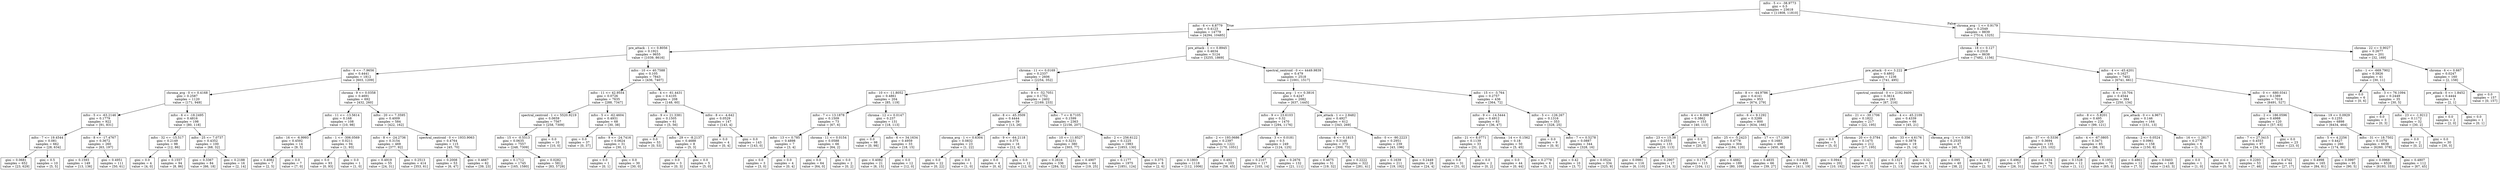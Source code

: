 digraph Tree {
node [shape=box] ;
0 [label="mfcc - 5 <= -38.9773\ngini = 0.5\nsamples = 23618\nvalue = [11808, 11810]"] ;
1 [label="mfcc - 6 <= 6.8779\ngini = 0.4123\nsamples = 14779\nvalue = [4294, 10485]"] ;
0 -> 1 [labeldistance=2.5, labelangle=45, headlabel="True"] ;
2 [label="pre_attack - 1 <= 0.8056\ngini = 0.1921\nsamples = 9655\nvalue = [1039, 8616]"] ;
1 -> 2 ;
3 [label="mfcc - 6 <= -7.9656\ngini = 0.4441\nsamples = 1812\nvalue = [603, 1209]"] ;
2 -> 3 ;
4 [label="chroma_avg - 0 <= 0.4168\ngini = 0.2587\nsamples = 1120\nvalue = [171, 949]"] ;
3 -> 4 ;
5 [label="mfcc - 5 <= -63.2146\ngini = 0.1779\nsamples = 922\nvalue = [91, 831]"] ;
4 -> 5 ;
6 [label="mfcc - 7 <= 19.4544\ngini = 0.081\nsamples = 662\nvalue = [28, 634]"] ;
5 -> 6 ;
7 [label="gini = 0.0681\nsamples = 652\nvalue = [23, 629]"] ;
6 -> 7 ;
8 [label="gini = 0.5\nsamples = 10\nvalue = [5, 5]"] ;
6 -> 8 ;
9 [label="mfcc - 8 <= -17.4767\ngini = 0.3672\nsamples = 260\nvalue = [63, 197]"] ;
5 -> 9 ;
10 [label="gini = 0.1593\nsamples = 149\nvalue = [13, 136]"] ;
9 -> 10 ;
11 [label="gini = 0.4951\nsamples = 111\nvalue = [50, 61]"] ;
9 -> 11 ;
12 [label="mfcc - 6 <= -18.2495\ngini = 0.4816\nsamples = 198\nvalue = [80, 118]"] ;
4 -> 12 ;
13 [label="mfcc - 32 <= -15.517\ngini = 0.2149\nsamples = 98\nvalue = [12, 86]"] ;
12 -> 13 ;
14 [label="gini = 0.0\nsamples = 4\nvalue = [4, 0]"] ;
13 -> 14 ;
15 [label="gini = 0.1557\nsamples = 94\nvalue = [8, 86]"] ;
13 -> 15 ;
16 [label="mfcc - 25 <= 7.0737\ngini = 0.4352\nsamples = 100\nvalue = [68, 32]"] ;
12 -> 16 ;
17 [label="gini = 0.3367\nsamples = 84\nvalue = [66, 18]"] ;
16 -> 17 ;
18 [label="gini = 0.2188\nsamples = 16\nvalue = [2, 14]"] ;
16 -> 18 ;
19 [label="chroma - 9 <= 0.0358\ngini = 0.4691\nsamples = 692\nvalue = [432, 260]"] ;
3 -> 19 ;
20 [label="mfcc - 11 <= -13.5614\ngini = 0.168\nsamples = 108\nvalue = [10, 98]"] ;
19 -> 20 ;
21 [label="mfcc - 16 <= -6.9993\ngini = 0.4592\nsamples = 14\nvalue = [9, 5]"] ;
20 -> 21 ;
22 [label="gini = 0.4082\nsamples = 7\nvalue = [2, 5]"] ;
21 -> 22 ;
23 [label="gini = 0.0\nsamples = 7\nvalue = [7, 0]"] ;
21 -> 23 ;
24 [label="mfcc - 1 <= -306.0569\ngini = 0.0211\nsamples = 94\nvalue = [1, 93]"] ;
20 -> 24 ;
25 [label="gini = 0.0\nsamples = 93\nvalue = [0, 93]"] ;
24 -> 25 ;
26 [label="gini = 0.0\nsamples = 1\nvalue = [1, 0]"] ;
24 -> 26 ;
27 [label="mfcc - 20 <= 7.3595\ngini = 0.4009\nsamples = 584\nvalue = [422, 162]"] ;
19 -> 27 ;
28 [label="mfcc - 8 <= -24.2736\ngini = 0.3154\nsamples = 469\nvalue = [377, 92]"] ;
27 -> 28 ;
29 [label="gini = 0.4919\nsamples = 55\nvalue = [24, 31]"] ;
28 -> 29 ;
30 [label="gini = 0.2513\nsamples = 414\nvalue = [353, 61]"] ;
28 -> 30 ;
31 [label="spectral_centroid - 0 <= 1933.9063\ngini = 0.4764\nsamples = 115\nvalue = [45, 70]"] ;
27 -> 31 ;
32 [label="gini = 0.2008\nsamples = 53\nvalue = [6, 47]"] ;
31 -> 32 ;
33 [label="gini = 0.4667\nsamples = 62\nvalue = [39, 23]"] ;
31 -> 33 ;
34 [label="mfcc - 10 <= 40.7588\ngini = 0.105\nsamples = 7843\nvalue = [436, 7407]"] ;
2 -> 34 ;
35 [label="mfcc - 11 <= 42.9554\ngini = 0.0726\nsamples = 7635\nvalue = [288, 7347]"] ;
34 -> 35 ;
36 [label="spectral_centroid - 1 <= 5520.9219\ngini = 0.0659\nsamples = 7567\nvalue = [258, 7309]"] ;
35 -> 36 ;
37 [label="mfcc - 15 <= -0.5513\ngini = 0.0635\nsamples = 7557\nvalue = [248, 7309]"] ;
36 -> 37 ;
38 [label="gini = 0.1712\nsamples = 1745\nvalue = [165, 1580]"] ;
37 -> 38 ;
39 [label="gini = 0.0282\nsamples = 5812\nvalue = [83, 5729]"] ;
37 -> 39 ;
40 [label="gini = 0.0\nsamples = 10\nvalue = [10, 0]"] ;
36 -> 40 ;
41 [label="mfcc - 5 <= -62.4604\ngini = 0.4931\nsamples = 68\nvalue = [30, 38]"] ;
35 -> 41 ;
42 [label="gini = 0.0\nsamples = 37\nvalue = [0, 37]"] ;
41 -> 42 ;
43 [label="mfcc - 9 <= -24.7416\ngini = 0.0624\nsamples = 31\nvalue = [30, 1]"] ;
41 -> 43 ;
44 [label="gini = 0.0\nsamples = 1\nvalue = [0, 1]"] ;
43 -> 44 ;
45 [label="gini = 0.0\nsamples = 30\nvalue = [30, 0]"] ;
43 -> 45 ;
46 [label="mfcc - 4 <= -61.4431\ngini = 0.4105\nsamples = 208\nvalue = [148, 60]"] ;
34 -> 46 ;
47 [label="mfcc - 9 <= 21.3381\ngini = 0.1505\nsamples = 61\nvalue = [5, 56]"] ;
46 -> 47 ;
48 [label="gini = 0.0\nsamples = 53\nvalue = [0, 53]"] ;
47 -> 48 ;
49 [label="mfcc - 29 <= -8.2137\ngini = 0.4688\nsamples = 8\nvalue = [5, 3]"] ;
47 -> 49 ;
50 [label="gini = 0.0\nsamples = 3\nvalue = [0, 3]"] ;
49 -> 50 ;
51 [label="gini = 0.0\nsamples = 5\nvalue = [5, 0]"] ;
49 -> 51 ;
52 [label="mfcc - 8 <= -4.642\ngini = 0.0529\nsamples = 147\nvalue = [143, 4]"] ;
46 -> 52 ;
53 [label="gini = 0.0\nsamples = 4\nvalue = [0, 4]"] ;
52 -> 53 ;
54 [label="gini = 0.0\nsamples = 143\nvalue = [143, 0]"] ;
52 -> 54 ;
55 [label="pre_attack - 1 <= 0.8945\ngini = 0.4634\nsamples = 5124\nvalue = [3255, 1869]"] ;
1 -> 55 ;
56 [label="chroma - 11 <= 0.0169\ngini = 0.2337\nsamples = 2606\nvalue = [2254, 352]"] ;
55 -> 56 ;
57 [label="mfcc - 10 <= -11.8052\ngini = 0.4861\nsamples = 204\nvalue = [85, 119]"] ;
56 -> 57 ;
58 [label="mfcc - 7 <= 13.1878\ngini = 0.1509\nsamples = 73\nvalue = [67, 6]"] ;
57 -> 58 ;
59 [label="mfcc - 13 <= 0.785\ngini = 0.4898\nsamples = 7\nvalue = [3, 4]"] ;
58 -> 59 ;
60 [label="gini = 0.0\nsamples = 3\nvalue = [3, 0]"] ;
59 -> 60 ;
61 [label="gini = 0.0\nsamples = 4\nvalue = [0, 4]"] ;
59 -> 61 ;
62 [label="chroma - 11 <= 0.0154\ngini = 0.0588\nsamples = 66\nvalue = [64, 2]"] ;
58 -> 62 ;
63 [label="gini = 0.0\nsamples = 64\nvalue = [64, 0]"] ;
62 -> 63 ;
64 [label="gini = 0.0\nsamples = 2\nvalue = [0, 2]"] ;
62 -> 64 ;
65 [label="chroma - 12 <= 0.0147\ngini = 0.237\nsamples = 131\nvalue = [18, 113]"] ;
57 -> 65 ;
66 [label="gini = 0.0\nsamples = 98\nvalue = [0, 98]"] ;
65 -> 66 ;
67 [label="mfcc - 6 <= 34.1634\ngini = 0.4959\nsamples = 33\nvalue = [18, 15]"] ;
65 -> 67 ;
68 [label="gini = 0.4082\nsamples = 21\nvalue = [6, 15]"] ;
67 -> 68 ;
69 [label="gini = 0.0\nsamples = 12\nvalue = [12, 0]"] ;
67 -> 69 ;
70 [label="mfcc - 9 <= -52.7051\ngini = 0.1752\nsamples = 2402\nvalue = [2169, 233]"] ;
56 -> 70 ;
71 [label="mfcc - 8 <= -45.3509\ngini = 0.4444\nsamples = 39\nvalue = [13, 26]"] ;
70 -> 71 ;
72 [label="chroma_avg - 1 <= 0.6304\ngini = 0.0832\nsamples = 23\nvalue = [1, 22]"] ;
71 -> 72 ;
73 [label="gini = 0.0\nsamples = 22\nvalue = [0, 22]"] ;
72 -> 73 ;
74 [label="gini = 0.0\nsamples = 1\nvalue = [1, 0]"] ;
72 -> 74 ;
75 [label="mfcc - 9 <= -64.2118\ngini = 0.375\nsamples = 16\nvalue = [12, 4]"] ;
71 -> 75 ;
76 [label="gini = 0.0\nsamples = 4\nvalue = [0, 4]"] ;
75 -> 76 ;
77 [label="gini = 0.0\nsamples = 12\nvalue = [12, 0]"] ;
75 -> 77 ;
78 [label="mfcc - 7 <= 8.7105\ngini = 0.1599\nsamples = 2363\nvalue = [2156, 207]"] ;
70 -> 78 ;
79 [label="mfcc - 10 <= 11.8527\ngini = 0.3231\nsamples = 380\nvalue = [303, 77]"] ;
78 -> 79 ;
80 [label="gini = 0.2616\nsamples = 336\nvalue = [284, 52]"] ;
79 -> 80 ;
81 [label="gini = 0.4907\nsamples = 44\nvalue = [19, 25]"] ;
79 -> 81 ;
82 [label="mfcc - 2 <= 256.6122\ngini = 0.1225\nsamples = 1983\nvalue = [1853, 130]"] ;
78 -> 82 ;
83 [label="gini = 0.1177\nsamples = 1975\nvalue = [1851, 124]"] ;
82 -> 83 ;
84 [label="gini = 0.375\nsamples = 8\nvalue = [2, 6]"] ;
82 -> 84 ;
85 [label="spectral_centroid - 0 <= 4449.9839\ngini = 0.479\nsamples = 2518\nvalue = [1001, 1517]"] ;
55 -> 85 ;
86 [label="chroma_avg - 1 <= 0.3816\ngini = 0.4247\nsamples = 2082\nvalue = [637, 1445]"] ;
85 -> 86 ;
87 [label="mfcc - 9 <= 23.6103\ngini = 0.32\nsamples = 1470\nvalue = [294, 1176]"] ;
86 -> 87 ;
88 [label="mfcc - 2 <= 193.0686\ngini = 0.2397\nsamples = 1221\nvalue = [170, 1051]"] ;
87 -> 88 ;
89 [label="gini = 0.1803\nsamples = 1118\nvalue = [112, 1006]"] ;
88 -> 89 ;
90 [label="gini = 0.492\nsamples = 103\nvalue = [58, 45]"] ;
88 -> 90 ;
91 [label="chroma - 3 <= 0.0181\ngini = 0.5\nsamples = 249\nvalue = [124, 125]"] ;
87 -> 91 ;
92 [label="gini = 0.2107\nsamples = 117\nvalue = [103, 14]"] ;
91 -> 92 ;
93 [label="gini = 0.2676\nsamples = 132\nvalue = [21, 111]"] ;
91 -> 93 ;
94 [label="pre_attack - 1 <= 2.8482\ngini = 0.4927\nsamples = 612\nvalue = [343, 269]"] ;
86 -> 94 ;
95 [label="chroma - 6 <= 0.1815\ngini = 0.3148\nsamples = 373\nvalue = [300, 73]"] ;
94 -> 95 ;
96 [label="gini = 0.4675\nsamples = 51\nvalue = [19, 32]"] ;
95 -> 96 ;
97 [label="gini = 0.2222\nsamples = 322\nvalue = [281, 41]"] ;
95 -> 97 ;
98 [label="mfcc - 0 <= -90.2223\ngini = 0.2951\nsamples = 239\nvalue = [43, 196]"] ;
94 -> 98 ;
99 [label="gini = 0.1639\nsamples = 211\nvalue = [19, 192]"] ;
98 -> 99 ;
100 [label="gini = 0.2449\nsamples = 28\nvalue = [24, 4]"] ;
98 -> 100 ;
101 [label="mfcc - 15 <= -3.764\ngini = 0.2757\nsamples = 436\nvalue = [364, 72]"] ;
85 -> 101 ;
102 [label="mfcc - 9 <= -14.5444\ngini = 0.4912\nsamples = 83\nvalue = [36, 47]"] ;
101 -> 102 ;
103 [label="mfcc - 21 <= 8.0771\ngini = 0.1139\nsamples = 33\nvalue = [31, 2]"] ;
102 -> 103 ;
104 [label="gini = 0.0\nsamples = 31\nvalue = [31, 0]"] ;
103 -> 104 ;
105 [label="gini = 0.0\nsamples = 2\nvalue = [0, 2]"] ;
103 -> 105 ;
106 [label="chroma - 14 <= 0.1562\ngini = 0.18\nsamples = 50\nvalue = [5, 45]"] ;
102 -> 106 ;
107 [label="gini = 0.0\nsamples = 44\nvalue = [0, 44]"] ;
106 -> 107 ;
108 [label="gini = 0.2778\nsamples = 6\nvalue = [5, 1]"] ;
106 -> 108 ;
109 [label="mfcc - 5 <= -126.267\ngini = 0.1316\nsamples = 353\nvalue = [328, 25]"] ;
101 -> 109 ;
110 [label="gini = 0.0\nsamples = 9\nvalue = [0, 9]"] ;
109 -> 110 ;
111 [label="mfcc - 7 <= 0.5278\ngini = 0.0887\nsamples = 344\nvalue = [328, 16]"] ;
109 -> 111 ;
112 [label="gini = 0.42\nsamples = 10\nvalue = [3, 7]"] ;
111 -> 112 ;
113 [label="gini = 0.0524\nsamples = 334\nvalue = [325, 9]"] ;
111 -> 113 ;
114 [label="chroma_avg - 1 <= 0.9179\ngini = 0.2549\nsamples = 8839\nvalue = [7514, 1325]"] ;
0 -> 114 [labeldistance=2.5, labelangle=-45, headlabel="False"] ;
115 [label="chroma - 18 <= 0.127\ngini = 0.2318\nsamples = 8638\nvalue = [7482, 1156]"] ;
114 -> 115 ;
116 [label="pre_attack - 0 <= 3.222\ngini = 0.4802\nsamples = 1236\nvalue = [741, 495]"] ;
115 -> 116 ;
117 [label="mfcc - 8 <= -44.9786\ngini = 0.4141\nsamples = 953\nvalue = [674, 279]"] ;
116 -> 117 ;
118 [label="mfcc - 4 <= 6.099\ngini = 0.3862\nsamples = 153\nvalue = [40, 113]"] ;
117 -> 118 ;
119 [label="mfcc - 23 <= 15.38\ngini = 0.2555\nsamples = 133\nvalue = [20, 113]"] ;
118 -> 119 ;
120 [label="gini = 0.0981\nsamples = 116\nvalue = [6, 110]"] ;
119 -> 120 ;
121 [label="gini = 0.2907\nsamples = 17\nvalue = [14, 3]"] ;
119 -> 121 ;
122 [label="gini = 0.0\nsamples = 20\nvalue = [20, 0]"] ;
118 -> 122 ;
123 [label="mfcc - 6 <= 9.1292\ngini = 0.3289\nsamples = 800\nvalue = [634, 166]"] ;
117 -> 123 ;
124 [label="mfcc - 25 <= -5.2423\ngini = 0.4778\nsamples = 304\nvalue = [184, 120]"] ;
123 -> 124 ;
125 [label="gini = 0.173\nsamples = 115\nvalue = [104, 11]"] ;
124 -> 125 ;
126 [label="gini = 0.4882\nsamples = 189\nvalue = [80, 109]"] ;
124 -> 126 ;
127 [label="mfcc - 17 <= -17.1269\ngini = 0.1683\nsamples = 496\nvalue = [450, 46]"] ;
123 -> 127 ;
128 [label="gini = 0.4835\nsamples = 66\nvalue = [39, 27]"] ;
127 -> 128 ;
129 [label="gini = 0.0845\nsamples = 430\nvalue = [411, 19]"] ;
127 -> 129 ;
130 [label="spectral_centroid - 0 <= 2192.9409\ngini = 0.3614\nsamples = 283\nvalue = [67, 216]"] ;
116 -> 130 ;
131 [label="mfcc - 21 <= -30.1706\ngini = 0.1822\nsamples = 217\nvalue = [22, 195]"] ;
130 -> 131 ;
132 [label="gini = 0.0\nsamples = 5\nvalue = [5, 0]"] ;
131 -> 132 ;
133 [label="chroma - 20 <= 0.3784\ngini = 0.1475\nsamples = 212\nvalue = [17, 195]"] ;
131 -> 133 ;
134 [label="gini = 0.0941\nsamples = 202\nvalue = [10, 192]"] ;
133 -> 134 ;
135 [label="gini = 0.42\nsamples = 10\nvalue = [7, 3]"] ;
133 -> 135 ;
136 [label="mfcc - 4 <= -45.2109\ngini = 0.4339\nsamples = 66\nvalue = [45, 21]"] ;
130 -> 136 ;
137 [label="mfcc - 33 <= 4.6176\ngini = 0.3878\nsamples = 19\nvalue = [5, 14]"] ;
136 -> 137 ;
138 [label="gini = 0.1327\nsamples = 14\nvalue = [1, 13]"] ;
137 -> 138 ;
139 [label="gini = 0.32\nsamples = 5\nvalue = [4, 1]"] ;
137 -> 139 ;
140 [label="chroma_avg - 1 <= 0.356\ngini = 0.2535\nsamples = 47\nvalue = [40, 7]"] ;
136 -> 140 ;
141 [label="gini = 0.095\nsamples = 40\nvalue = [38, 2]"] ;
140 -> 141 ;
142 [label="gini = 0.4082\nsamples = 7\nvalue = [2, 5]"] ;
140 -> 142 ;
143 [label="mfcc - 4 <= -45.4201\ngini = 0.1627\nsamples = 7402\nvalue = [6741, 661]"] ;
115 -> 143 ;
144 [label="mfcc - 6 <= 10.704\ngini = 0.4544\nsamples = 384\nvalue = [250, 134]"] ;
143 -> 144 ;
145 [label="mfcc - 8 <= -5.8201\ngini = 0.495\nsamples = 220\nvalue = [99, 121]"] ;
144 -> 145 ;
146 [label="mfcc - 37 <= -0.5336\ngini = 0.3694\nsamples = 135\nvalue = [33, 102]"] ;
145 -> 146 ;
147 [label="gini = 0.4962\nsamples = 57\nvalue = [26, 31]"] ;
146 -> 147 ;
148 [label="gini = 0.1634\nsamples = 78\nvalue = [7, 71]"] ;
146 -> 148 ;
149 [label="mfcc - 4 <= -67.0805\ngini = 0.3471\nsamples = 85\nvalue = [66, 19]"] ;
145 -> 149 ;
150 [label="gini = 0.1528\nsamples = 12\nvalue = [1, 11]"] ;
149 -> 150 ;
151 [label="gini = 0.1952\nsamples = 73\nvalue = [65, 8]"] ;
149 -> 151 ;
152 [label="pre_attack - 0 <= 4.9671\ngini = 0.146\nsamples = 164\nvalue = [151, 13]"] ;
144 -> 152 ;
153 [label="chroma - 2 <= 0.0524\ngini = 0.0961\nsamples = 158\nvalue = [150, 8]"] ;
152 -> 153 ;
154 [label="gini = 0.4861\nsamples = 12\nvalue = [7, 5]"] ;
153 -> 154 ;
155 [label="gini = 0.0403\nsamples = 146\nvalue = [143, 3]"] ;
153 -> 155 ;
156 [label="mfcc - 16 <= -1.2817\ngini = 0.2778\nsamples = 6\nvalue = [1, 5]"] ;
152 -> 156 ;
157 [label="gini = 0.0\nsamples = 1\nvalue = [1, 0]"] ;
156 -> 157 ;
158 [label="gini = 0.0\nsamples = 5\nvalue = [0, 5]"] ;
156 -> 158 ;
159 [label="mfcc - 0 <= -680.0341\ngini = 0.1389\nsamples = 7018\nvalue = [6491, 527]"] ;
143 -> 159 ;
160 [label="mfcc - 2 <= 186.0596\ngini = 0.4988\nsamples = 120\nvalue = [57, 63]"] ;
159 -> 160 ;
161 [label="mfcc - 7 <= 27.3415\ngini = 0.4553\nsamples = 97\nvalue = [34, 63]"] ;
160 -> 161 ;
162 [label="gini = 0.2293\nsamples = 53\nvalue = [7, 46]"] ;
161 -> 162 ;
163 [label="gini = 0.4742\nsamples = 44\nvalue = [27, 17]"] ;
161 -> 163 ;
164 [label="gini = 0.0\nsamples = 23\nvalue = [23, 0]"] ;
160 -> 164 ;
165 [label="chroma - 19 <= 0.0929\ngini = 0.1255\nsamples = 6898\nvalue = [6434, 464]"] ;
159 -> 165 ;
166 [label="mfcc - 5 <= 4.2256\ngini = 0.4427\nsamples = 260\nvalue = [174, 86]"] ;
165 -> 166 ;
167 [label="gini = 0.4998\nsamples = 165\nvalue = [84, 81]"] ;
166 -> 167 ;
168 [label="gini = 0.0997\nsamples = 95\nvalue = [90, 5]"] ;
166 -> 168 ;
169 [label="mfcc - 31 <= 18.7502\ngini = 0.1074\nsamples = 6638\nvalue = [6260, 378]"] ;
165 -> 169 ;
170 [label="gini = 0.0968\nsamples = 6526\nvalue = [6193, 333]"] ;
169 -> 170 ;
171 [label="gini = 0.4807\nsamples = 112\nvalue = [67, 45]"] ;
169 -> 171 ;
172 [label="chroma - 22 <= 0.9027\ngini = 0.2677\nsamples = 201\nvalue = [32, 169]"] ;
114 -> 172 ;
173 [label="mfcc - 1 <= -669.7902\ngini = 0.3926\nsamples = 41\nvalue = [30, 11]"] ;
172 -> 173 ;
174 [label="gini = 0.0\nsamples = 6\nvalue = [0, 6]"] ;
173 -> 174 ;
175 [label="mfcc - 3 <= 76.1094\ngini = 0.2449\nsamples = 35\nvalue = [30, 5]"] ;
173 -> 175 ;
176 [label="gini = 0.0\nsamples = 3\nvalue = [0, 3]"] ;
175 -> 176 ;
177 [label="mfcc - 23 <= -1.9212\ngini = 0.1172\nsamples = 32\nvalue = [30, 2]"] ;
175 -> 177 ;
178 [label="gini = 0.0\nsamples = 2\nvalue = [0, 2]"] ;
177 -> 178 ;
179 [label="gini = 0.0\nsamples = 30\nvalue = [30, 0]"] ;
177 -> 179 ;
180 [label="chroma - 6 <= 0.667\ngini = 0.0247\nsamples = 160\nvalue = [2, 158]"] ;
172 -> 180 ;
181 [label="pre_attack - 0 <= 1.8452\ngini = 0.4444\nsamples = 3\nvalue = [2, 1]"] ;
180 -> 181 ;
182 [label="gini = 0.0\nsamples = 2\nvalue = [2, 0]"] ;
181 -> 182 ;
183 [label="gini = 0.0\nsamples = 1\nvalue = [0, 1]"] ;
181 -> 183 ;
184 [label="gini = 0.0\nsamples = 157\nvalue = [0, 157]"] ;
180 -> 184 ;
}